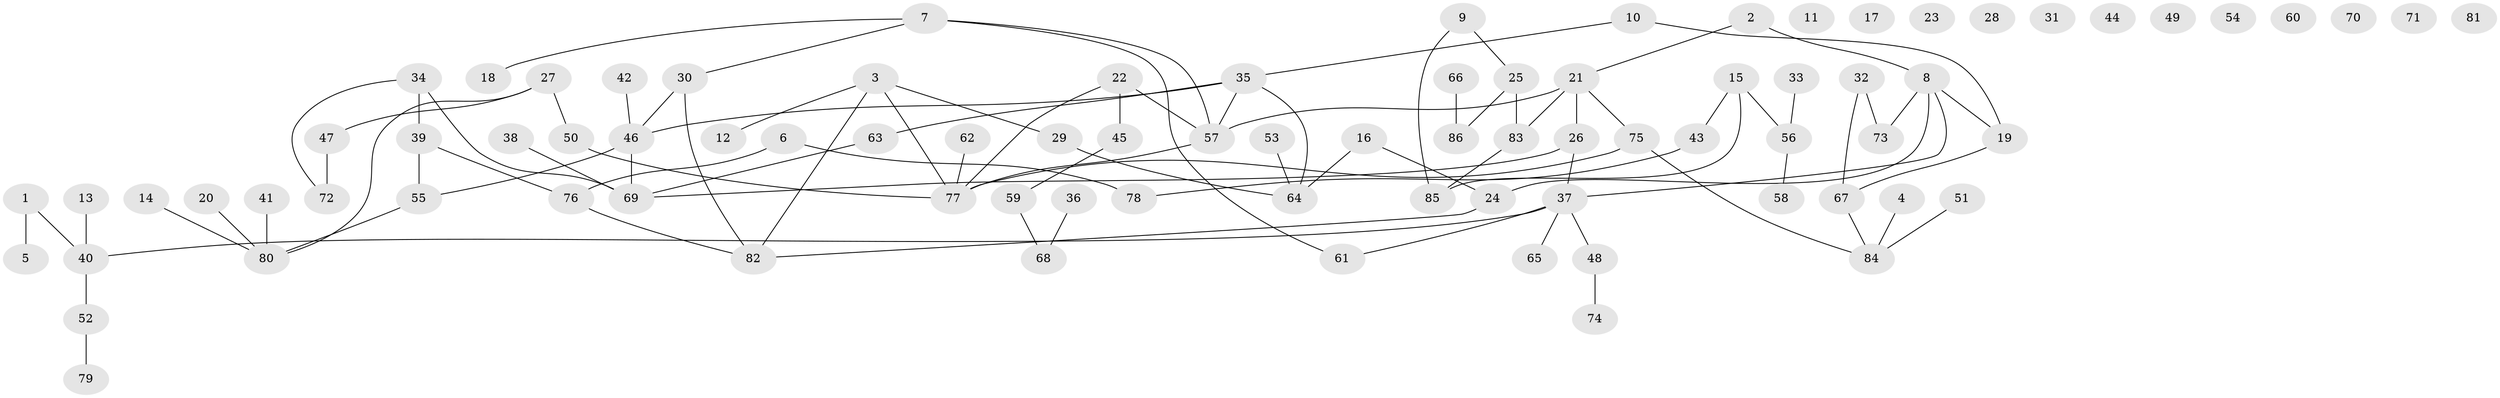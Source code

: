// coarse degree distribution, {1: 0.23333333333333334, 2: 0.13333333333333333, 3: 0.21666666666666667, 4: 0.1, 5: 0.06666666666666667, 0: 0.2, 7: 0.016666666666666666, 6: 0.03333333333333333}
// Generated by graph-tools (version 1.1) at 2025/41/03/06/25 10:41:20]
// undirected, 86 vertices, 93 edges
graph export_dot {
graph [start="1"]
  node [color=gray90,style=filled];
  1;
  2;
  3;
  4;
  5;
  6;
  7;
  8;
  9;
  10;
  11;
  12;
  13;
  14;
  15;
  16;
  17;
  18;
  19;
  20;
  21;
  22;
  23;
  24;
  25;
  26;
  27;
  28;
  29;
  30;
  31;
  32;
  33;
  34;
  35;
  36;
  37;
  38;
  39;
  40;
  41;
  42;
  43;
  44;
  45;
  46;
  47;
  48;
  49;
  50;
  51;
  52;
  53;
  54;
  55;
  56;
  57;
  58;
  59;
  60;
  61;
  62;
  63;
  64;
  65;
  66;
  67;
  68;
  69;
  70;
  71;
  72;
  73;
  74;
  75;
  76;
  77;
  78;
  79;
  80;
  81;
  82;
  83;
  84;
  85;
  86;
  1 -- 5;
  1 -- 40;
  2 -- 8;
  2 -- 21;
  3 -- 12;
  3 -- 29;
  3 -- 77;
  3 -- 82;
  4 -- 84;
  6 -- 76;
  6 -- 78;
  7 -- 18;
  7 -- 30;
  7 -- 57;
  7 -- 61;
  8 -- 19;
  8 -- 24;
  8 -- 37;
  8 -- 73;
  9 -- 25;
  9 -- 85;
  10 -- 19;
  10 -- 35;
  13 -- 40;
  14 -- 80;
  15 -- 43;
  15 -- 56;
  15 -- 85;
  16 -- 24;
  16 -- 64;
  19 -- 67;
  20 -- 80;
  21 -- 26;
  21 -- 57;
  21 -- 75;
  21 -- 83;
  22 -- 45;
  22 -- 57;
  22 -- 77;
  24 -- 82;
  25 -- 83;
  25 -- 86;
  26 -- 37;
  26 -- 69;
  27 -- 47;
  27 -- 50;
  27 -- 80;
  29 -- 64;
  30 -- 46;
  30 -- 82;
  32 -- 67;
  32 -- 73;
  33 -- 56;
  34 -- 39;
  34 -- 69;
  34 -- 72;
  35 -- 46;
  35 -- 57;
  35 -- 63;
  35 -- 64;
  36 -- 68;
  37 -- 40;
  37 -- 48;
  37 -- 61;
  37 -- 65;
  38 -- 69;
  39 -- 55;
  39 -- 76;
  40 -- 52;
  41 -- 80;
  42 -- 46;
  43 -- 78;
  45 -- 59;
  46 -- 55;
  46 -- 69;
  47 -- 72;
  48 -- 74;
  50 -- 77;
  51 -- 84;
  52 -- 79;
  53 -- 64;
  55 -- 80;
  56 -- 58;
  57 -- 77;
  59 -- 68;
  62 -- 77;
  63 -- 69;
  66 -- 86;
  67 -- 84;
  75 -- 77;
  75 -- 84;
  76 -- 82;
  83 -- 85;
}
